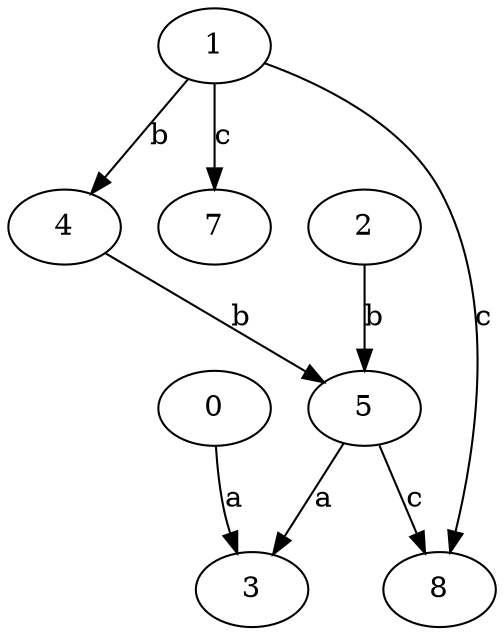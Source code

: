 strict digraph  {
0;
1;
2;
3;
4;
5;
7;
8;
0 -> 3  [label=a];
1 -> 4  [label=b];
1 -> 7  [label=c];
1 -> 8  [label=c];
2 -> 5  [label=b];
4 -> 5  [label=b];
5 -> 3  [label=a];
5 -> 8  [label=c];
}
